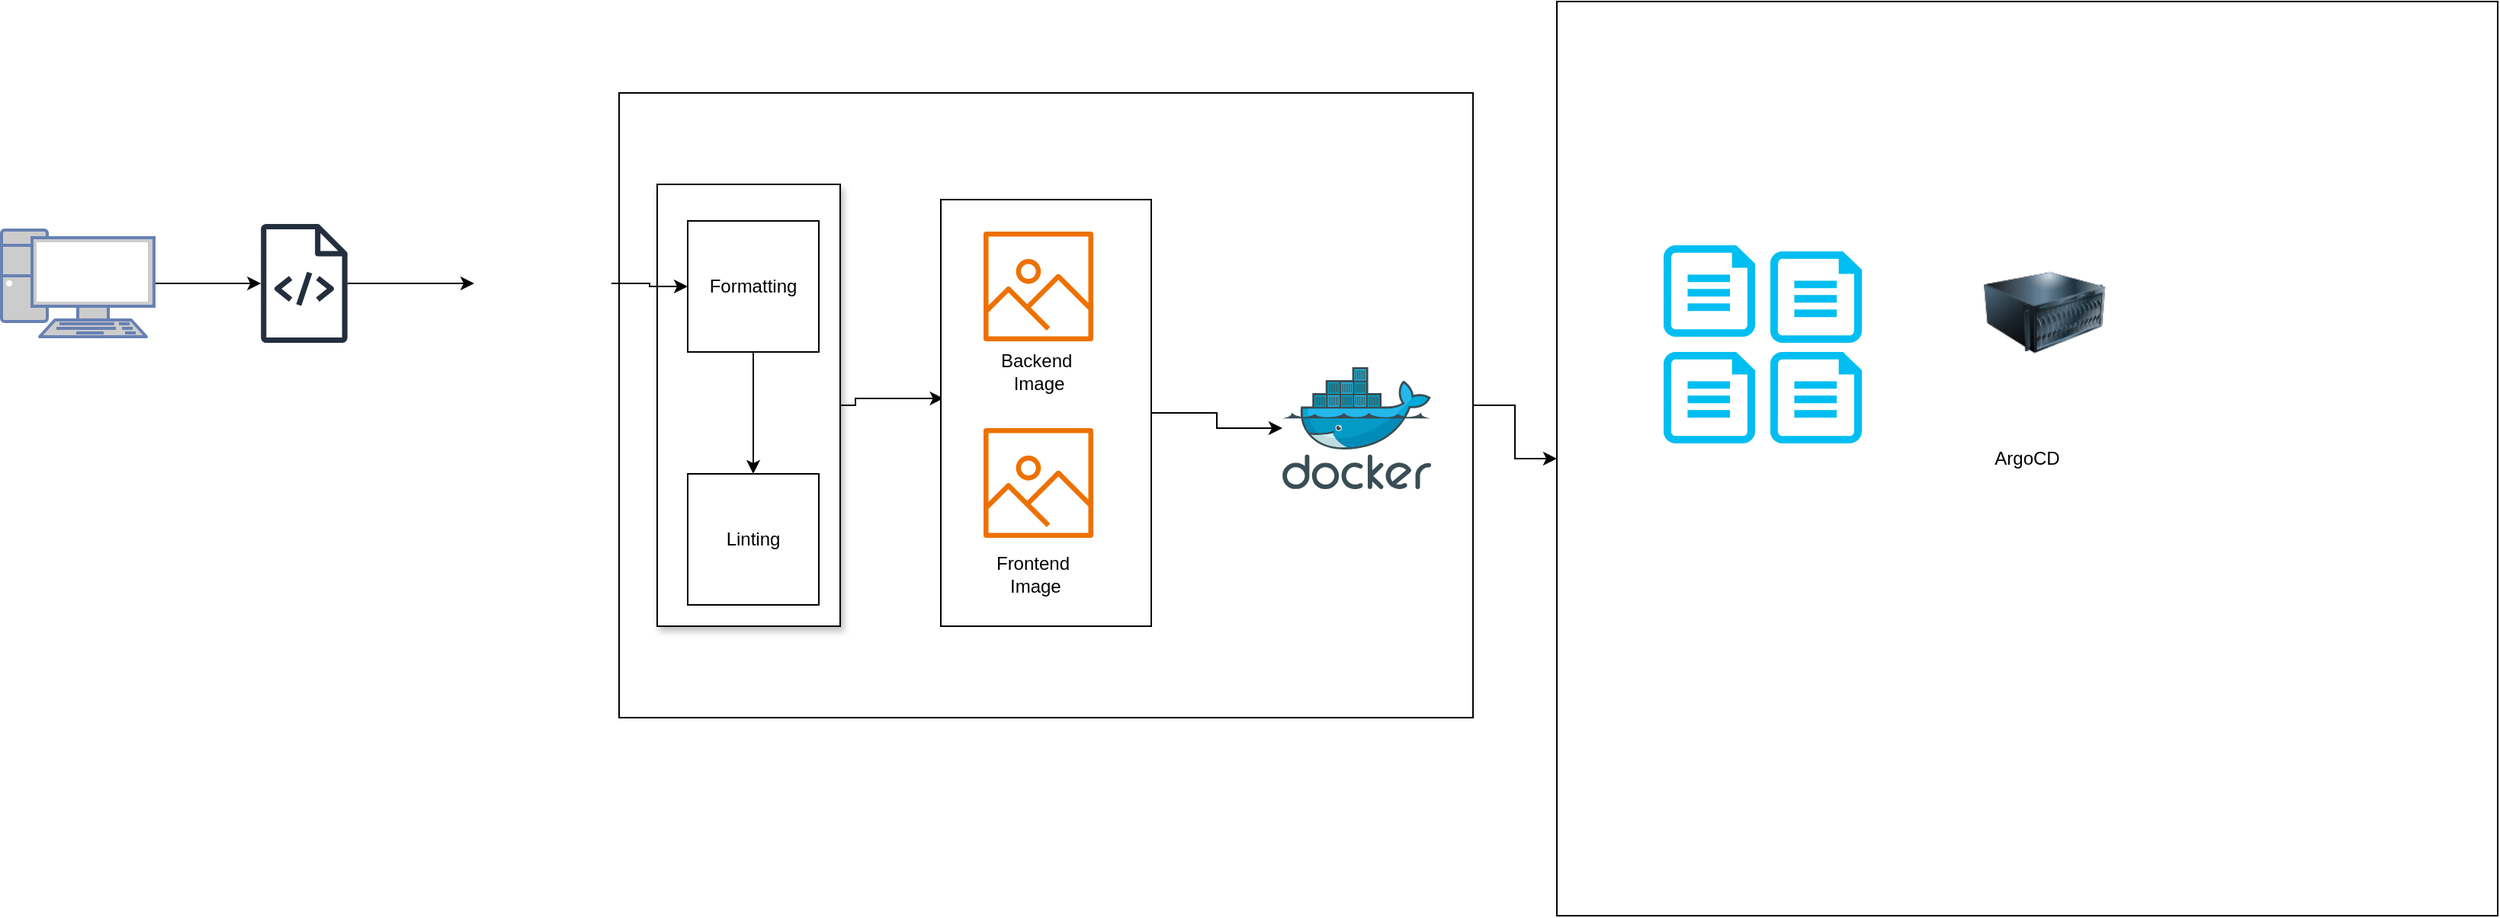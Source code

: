 <mxfile version="26.1.1">
  <diagram name="Page-1" id="2NqlzEO1OCfuQm_VBgB0">
    <mxGraphModel dx="1184" dy="612" grid="1" gridSize="10" guides="1" tooltips="1" connect="1" arrows="1" fold="1" page="1" pageScale="1" pageWidth="850" pageHeight="1100" math="0" shadow="0">
      <root>
        <mxCell id="0" />
        <mxCell id="1" parent="0" />
        <mxCell id="FaG77tfBz2SWmy6RBB7x-35" value="" style="rounded=0;whiteSpace=wrap;html=1;shadow=1;fillColor=light-dark(#FFFFFF,#FFFFFF);" vertex="1" parent="1">
          <mxGeometry x="1110" y="150" width="190" height="160" as="geometry" />
        </mxCell>
        <mxCell id="FaG77tfBz2SWmy6RBB7x-30" value="" style="edgeStyle=orthogonalEdgeStyle;rounded=0;orthogonalLoop=1;jettySize=auto;html=1;" edge="1" parent="1" source="FaG77tfBz2SWmy6RBB7x-28" target="FaG77tfBz2SWmy6RBB7x-29">
          <mxGeometry relative="1" as="geometry" />
        </mxCell>
        <mxCell id="FaG77tfBz2SWmy6RBB7x-28" value="" style="rounded=0;whiteSpace=wrap;html=1;" vertex="1" parent="1">
          <mxGeometry x="445" y="70" width="560" height="410" as="geometry" />
        </mxCell>
        <mxCell id="FaG77tfBz2SWmy6RBB7x-27" value="" style="edgeStyle=orthogonalEdgeStyle;rounded=0;orthogonalLoop=1;jettySize=auto;html=1;entryX=0.013;entryY=0.466;entryDx=0;entryDy=0;entryPerimeter=0;" edge="1" parent="1" source="FaG77tfBz2SWmy6RBB7x-26" target="FaG77tfBz2SWmy6RBB7x-24">
          <mxGeometry relative="1" as="geometry">
            <Array as="points">
              <mxPoint x="600" y="275" />
              <mxPoint x="600" y="270" />
            </Array>
          </mxGeometry>
        </mxCell>
        <mxCell id="FaG77tfBz2SWmy6RBB7x-26" value="" style="rounded=0;whiteSpace=wrap;html=1;shadow=1;" vertex="1" parent="1">
          <mxGeometry x="470" y="130" width="120" height="290" as="geometry" />
        </mxCell>
        <mxCell id="FaG77tfBz2SWmy6RBB7x-25" value="" style="edgeStyle=orthogonalEdgeStyle;rounded=0;orthogonalLoop=1;jettySize=auto;html=1;" edge="1" parent="1" source="FaG77tfBz2SWmy6RBB7x-24" target="FaG77tfBz2SWmy6RBB7x-22">
          <mxGeometry relative="1" as="geometry">
            <mxPoint x="850" y="280.0" as="targetPoint" />
          </mxGeometry>
        </mxCell>
        <mxCell id="FaG77tfBz2SWmy6RBB7x-24" value="" style="rounded=0;whiteSpace=wrap;html=1;shadow=0;" vertex="1" parent="1">
          <mxGeometry x="656" y="140" width="138" height="280" as="geometry" />
        </mxCell>
        <mxCell id="FaG77tfBz2SWmy6RBB7x-6" value="" style="edgeStyle=orthogonalEdgeStyle;rounded=0;orthogonalLoop=1;jettySize=auto;html=1;" edge="1" parent="1" source="FaG77tfBz2SWmy6RBB7x-4" target="FaG77tfBz2SWmy6RBB7x-5">
          <mxGeometry relative="1" as="geometry" />
        </mxCell>
        <mxCell id="FaG77tfBz2SWmy6RBB7x-4" value="" style="fontColor=#0066CC;verticalAlign=top;verticalLabelPosition=bottom;labelPosition=center;align=center;html=1;outlineConnect=0;fillColor=#CCCCCC;strokeColor=#6881B3;gradientColor=none;gradientDirection=north;strokeWidth=2;shape=mxgraph.networks.pc;" vertex="1" parent="1">
          <mxGeometry x="40" y="160" width="100" height="70" as="geometry" />
        </mxCell>
        <mxCell id="FaG77tfBz2SWmy6RBB7x-9" value="" style="edgeStyle=orthogonalEdgeStyle;rounded=0;orthogonalLoop=1;jettySize=auto;html=1;" edge="1" parent="1" source="FaG77tfBz2SWmy6RBB7x-5" target="FaG77tfBz2SWmy6RBB7x-7">
          <mxGeometry relative="1" as="geometry" />
        </mxCell>
        <mxCell id="FaG77tfBz2SWmy6RBB7x-5" value="" style="sketch=0;outlineConnect=0;fontColor=#232F3E;gradientColor=none;fillColor=#232F3D;strokeColor=none;dashed=0;verticalLabelPosition=bottom;verticalAlign=top;align=center;html=1;fontSize=12;fontStyle=0;aspect=fixed;pointerEvents=1;shape=mxgraph.aws4.source_code;" vertex="1" parent="1">
          <mxGeometry x="210" y="156" width="57" height="78" as="geometry" />
        </mxCell>
        <mxCell id="FaG77tfBz2SWmy6RBB7x-11" value="" style="edgeStyle=orthogonalEdgeStyle;rounded=0;orthogonalLoop=1;jettySize=auto;html=1;" edge="1" parent="1" source="FaG77tfBz2SWmy6RBB7x-7" target="FaG77tfBz2SWmy6RBB7x-10">
          <mxGeometry relative="1" as="geometry">
            <mxPoint x="460.0" y="194.941" as="sourcePoint" />
          </mxGeometry>
        </mxCell>
        <mxCell id="FaG77tfBz2SWmy6RBB7x-7" value="" style="shape=image;html=1;verticalAlign=top;verticalLabelPosition=bottom;labelBackgroundColor=#ffffff;imageAspect=0;aspect=fixed;image=https://cdn4.iconfinder.com/data/icons/socialcones/508/Gitlab-128.png" vertex="1" parent="1">
          <mxGeometry x="350" y="150" width="90" height="90" as="geometry" />
        </mxCell>
        <mxCell id="FaG77tfBz2SWmy6RBB7x-13" value="" style="edgeStyle=orthogonalEdgeStyle;rounded=0;orthogonalLoop=1;jettySize=auto;html=1;" edge="1" parent="1" source="FaG77tfBz2SWmy6RBB7x-10" target="FaG77tfBz2SWmy6RBB7x-12">
          <mxGeometry relative="1" as="geometry" />
        </mxCell>
        <mxCell id="FaG77tfBz2SWmy6RBB7x-10" value="Formatting" style="whiteSpace=wrap;html=1;aspect=fixed;" vertex="1" parent="1">
          <mxGeometry x="490" y="154" width="86" height="86" as="geometry" />
        </mxCell>
        <mxCell id="FaG77tfBz2SWmy6RBB7x-12" value="Linting" style="whiteSpace=wrap;html=1;aspect=fixed;" vertex="1" parent="1">
          <mxGeometry x="490" y="320" width="86" height="86" as="geometry" />
        </mxCell>
        <mxCell id="FaG77tfBz2SWmy6RBB7x-14" value="" style="sketch=0;outlineConnect=0;fontColor=#232F3E;gradientColor=none;fillColor=#ED7100;strokeColor=none;dashed=0;verticalLabelPosition=bottom;verticalAlign=top;align=center;html=1;fontSize=12;fontStyle=0;aspect=fixed;pointerEvents=1;shape=mxgraph.aws4.container_registry_image;" vertex="1" parent="1">
          <mxGeometry x="684" y="161" width="72" height="72" as="geometry" />
        </mxCell>
        <mxCell id="FaG77tfBz2SWmy6RBB7x-18" value="&lt;div&gt;Backend&amp;nbsp;&lt;/div&gt;&lt;div&gt;Image&lt;/div&gt;" style="text;html=1;align=center;verticalAlign=middle;resizable=0;points=[];autosize=1;strokeColor=none;fillColor=none;" vertex="1" parent="1">
          <mxGeometry x="680" y="233" width="80" height="40" as="geometry" />
        </mxCell>
        <mxCell id="FaG77tfBz2SWmy6RBB7x-19" value="" style="sketch=0;outlineConnect=0;fontColor=#232F3E;gradientColor=none;fillColor=#ED7100;strokeColor=none;dashed=0;verticalLabelPosition=bottom;verticalAlign=top;align=center;html=1;fontSize=12;fontStyle=0;aspect=fixed;pointerEvents=1;shape=mxgraph.aws4.container_registry_image;" vertex="1" parent="1">
          <mxGeometry x="684" y="290" width="72" height="72" as="geometry" />
        </mxCell>
        <mxCell id="FaG77tfBz2SWmy6RBB7x-21" value="&lt;div&gt;Frontend&lt;/div&gt;&lt;div&gt;&amp;nbsp;Image &lt;/div&gt;" style="text;html=1;align=center;verticalAlign=middle;resizable=0;points=[];autosize=1;strokeColor=none;fillColor=none;" vertex="1" parent="1">
          <mxGeometry x="676" y="366" width="80" height="40" as="geometry" />
        </mxCell>
        <mxCell id="FaG77tfBz2SWmy6RBB7x-22" value="" style="image;sketch=0;aspect=fixed;html=1;points=[];align=center;fontSize=12;image=img/lib/mscae/Docker.svg;" vertex="1" parent="1">
          <mxGeometry x="880" y="250" width="97.56" height="80" as="geometry" />
        </mxCell>
        <mxCell id="FaG77tfBz2SWmy6RBB7x-29" value="ArgoCD" style="rounded=0;whiteSpace=wrap;html=1;" vertex="1" parent="1">
          <mxGeometry x="1060" y="10" width="617" height="600" as="geometry" />
        </mxCell>
        <mxCell id="FaG77tfBz2SWmy6RBB7x-31" value="" style="verticalLabelPosition=bottom;html=1;verticalAlign=top;align=center;strokeColor=none;fillColor=#00BEF2;shape=mxgraph.azure.cloud_services_configuration_file;pointerEvents=1;" vertex="1" parent="1">
          <mxGeometry x="1130" y="170" width="60" height="60" as="geometry" />
        </mxCell>
        <mxCell id="FaG77tfBz2SWmy6RBB7x-32" value="" style="verticalLabelPosition=bottom;html=1;verticalAlign=top;align=center;strokeColor=none;fillColor=#00BEF2;shape=mxgraph.azure.cloud_services_configuration_file;pointerEvents=1;" vertex="1" parent="1">
          <mxGeometry x="1200" y="174" width="60" height="60" as="geometry" />
        </mxCell>
        <mxCell id="FaG77tfBz2SWmy6RBB7x-33" value="" style="verticalLabelPosition=bottom;html=1;verticalAlign=top;align=center;strokeColor=none;fillColor=#00BEF2;shape=mxgraph.azure.cloud_services_configuration_file;pointerEvents=1;" vertex="1" parent="1">
          <mxGeometry x="1130" y="240" width="60" height="60" as="geometry" />
        </mxCell>
        <mxCell id="FaG77tfBz2SWmy6RBB7x-34" value="" style="verticalLabelPosition=bottom;html=1;verticalAlign=top;align=center;strokeColor=none;fillColor=#00BEF2;shape=mxgraph.azure.cloud_services_configuration_file;pointerEvents=1;" vertex="1" parent="1">
          <mxGeometry x="1200" y="240" width="60" height="60" as="geometry" />
        </mxCell>
        <mxCell id="FaG77tfBz2SWmy6RBB7x-36" value="" style="image;html=1;image=img/lib/clip_art/computers/Server_128x128.png" vertex="1" parent="1">
          <mxGeometry x="1340" y="174" width="80" height="80" as="geometry" />
        </mxCell>
      </root>
    </mxGraphModel>
  </diagram>
</mxfile>
